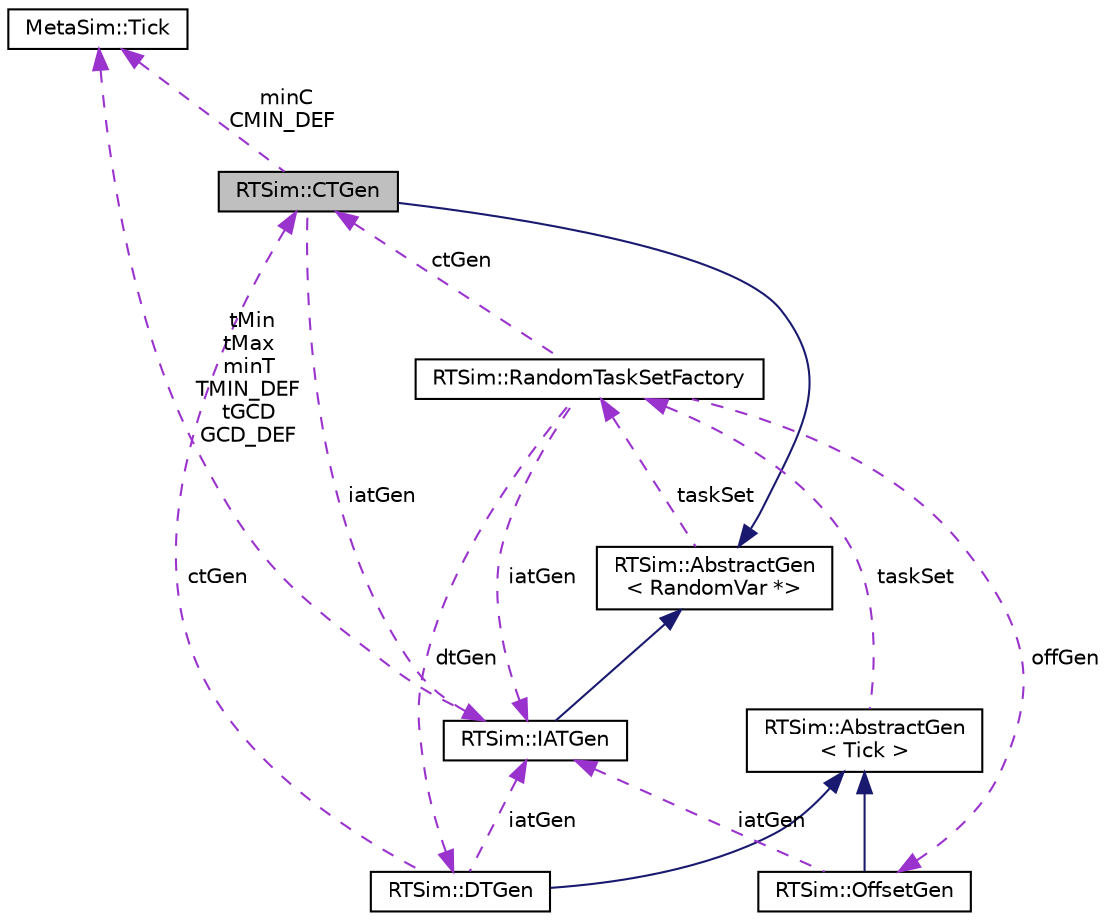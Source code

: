 digraph "RTSim::CTGen"
{
  edge [fontname="Helvetica",fontsize="10",labelfontname="Helvetica",labelfontsize="10"];
  node [fontname="Helvetica",fontsize="10",shape=record];
  Node6 [label="RTSim::CTGen",height=0.2,width=0.4,color="black", fillcolor="grey75", style="filled", fontcolor="black"];
  Node7 -> Node6 [dir="back",color="midnightblue",fontsize="10",style="solid",fontname="Helvetica"];
  Node7 [label="RTSim::AbstractGen\l\< RandomVar *\>",height=0.2,width=0.4,color="black", fillcolor="white", style="filled",URL="$classRTSim_1_1AbstractGen.html"];
  Node8 -> Node7 [dir="back",color="darkorchid3",fontsize="10",style="dashed",label=" taskSet" ,fontname="Helvetica"];
  Node8 [label="RTSim::RandomTaskSetFactory",height=0.2,width=0.4,color="black", fillcolor="white", style="filled",URL="$classRTSim_1_1RandomTaskSetFactory.html"];
  Node9 -> Node8 [dir="back",color="darkorchid3",fontsize="10",style="dashed",label=" offGen" ,fontname="Helvetica"];
  Node9 [label="RTSim::OffsetGen",height=0.2,width=0.4,color="black", fillcolor="white", style="filled",URL="$classRTSim_1_1OffsetGen.html"];
  Node10 -> Node9 [dir="back",color="midnightblue",fontsize="10",style="solid",fontname="Helvetica"];
  Node10 [label="RTSim::AbstractGen\l\< Tick \>",height=0.2,width=0.4,color="black", fillcolor="white", style="filled",URL="$classRTSim_1_1AbstractGen.html"];
  Node8 -> Node10 [dir="back",color="darkorchid3",fontsize="10",style="dashed",label=" taskSet" ,fontname="Helvetica"];
  Node11 -> Node9 [dir="back",color="darkorchid3",fontsize="10",style="dashed",label=" iatGen" ,fontname="Helvetica"];
  Node11 [label="RTSim::IATGen",height=0.2,width=0.4,color="black", fillcolor="white", style="filled",URL="$classRTSim_1_1IATGen.html"];
  Node7 -> Node11 [dir="back",color="midnightblue",fontsize="10",style="solid",fontname="Helvetica"];
  Node12 -> Node11 [dir="back",color="darkorchid3",fontsize="10",style="dashed",label=" tMin\ntMax\nminT\nTMIN_DEF\ntGCD\nGCD_DEF" ,fontname="Helvetica"];
  Node12 [label="MetaSim::Tick",height=0.2,width=0.4,color="black", fillcolor="white", style="filled",URL="$classMetaSim_1_1Tick.html"];
  Node13 -> Node8 [dir="back",color="darkorchid3",fontsize="10",style="dashed",label=" dtGen" ,fontname="Helvetica"];
  Node13 [label="RTSim::DTGen",height=0.2,width=0.4,color="black", fillcolor="white", style="filled",URL="$classRTSim_1_1DTGen.html"];
  Node10 -> Node13 [dir="back",color="midnightblue",fontsize="10",style="solid",fontname="Helvetica"];
  Node6 -> Node13 [dir="back",color="darkorchid3",fontsize="10",style="dashed",label=" ctGen" ,fontname="Helvetica"];
  Node11 -> Node13 [dir="back",color="darkorchid3",fontsize="10",style="dashed",label=" iatGen" ,fontname="Helvetica"];
  Node6 -> Node8 [dir="back",color="darkorchid3",fontsize="10",style="dashed",label=" ctGen" ,fontname="Helvetica"];
  Node11 -> Node8 [dir="back",color="darkorchid3",fontsize="10",style="dashed",label=" iatGen" ,fontname="Helvetica"];
  Node12 -> Node6 [dir="back",color="darkorchid3",fontsize="10",style="dashed",label=" minC\nCMIN_DEF" ,fontname="Helvetica"];
  Node11 -> Node6 [dir="back",color="darkorchid3",fontsize="10",style="dashed",label=" iatGen" ,fontname="Helvetica"];
}
